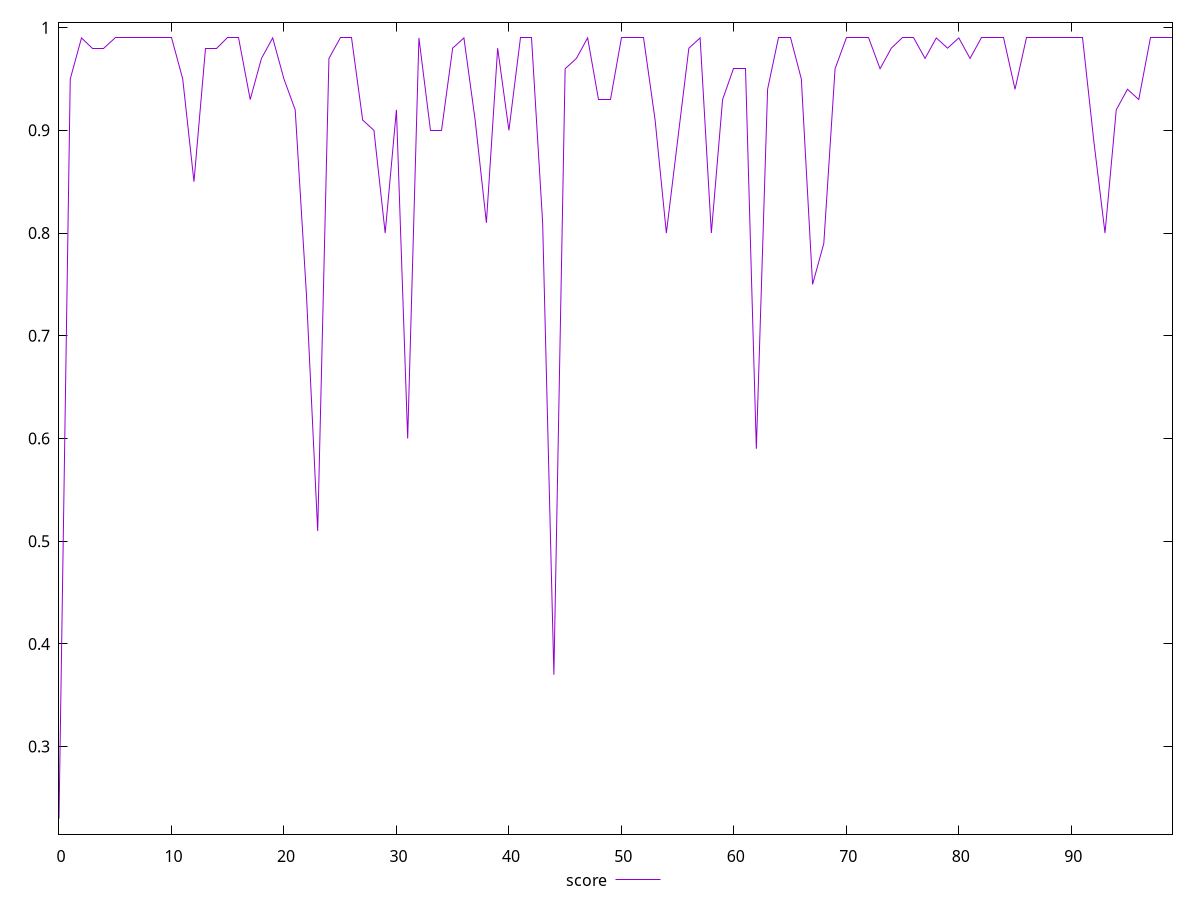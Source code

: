 reset

$score <<EOF
0 0.23
1 0.95
2 0.99
3 0.98
4 0.98
5 0.99
6 0.99
7 0.99
8 0.99
9 0.99
10 0.99
11 0.95
12 0.85
13 0.98
14 0.98
15 0.99
16 0.99
17 0.93
18 0.97
19 0.99
20 0.95
21 0.92
22 0.74
23 0.51
24 0.97
25 0.99
26 0.99
27 0.91
28 0.9
29 0.8
30 0.92
31 0.6
32 0.99
33 0.9
34 0.9
35 0.98
36 0.99
37 0.91
38 0.81
39 0.98
40 0.9
41 0.99
42 0.99
43 0.81
44 0.37
45 0.96
46 0.97
47 0.99
48 0.93
49 0.93
50 0.99
51 0.99
52 0.99
53 0.91
54 0.8
55 0.89
56 0.98
57 0.99
58 0.8
59 0.93
60 0.96
61 0.96
62 0.59
63 0.94
64 0.99
65 0.99
66 0.95
67 0.75
68 0.79
69 0.96
70 0.99
71 0.99
72 0.99
73 0.96
74 0.98
75 0.99
76 0.99
77 0.97
78 0.99
79 0.98
80 0.99
81 0.97
82 0.99
83 0.99
84 0.99
85 0.94
86 0.99
87 0.99
88 0.99
89 0.99
90 0.99
91 0.99
92 0.89
93 0.8
94 0.92
95 0.94
96 0.93
97 0.99
98 0.99
99 0.99
EOF

set key outside below
set xrange [0:99]
set yrange [0.21480000000000002:1.0052]
set trange [0.21480000000000002:1.0052]
set terminal svg size 640, 500 enhanced background rgb 'white'
set output "report_00013_2021-02-09T12-04-24.940Z/speed-index/samples/pages+cached+noadtech/score/values.svg"

plot $score title "score" with line

reset
